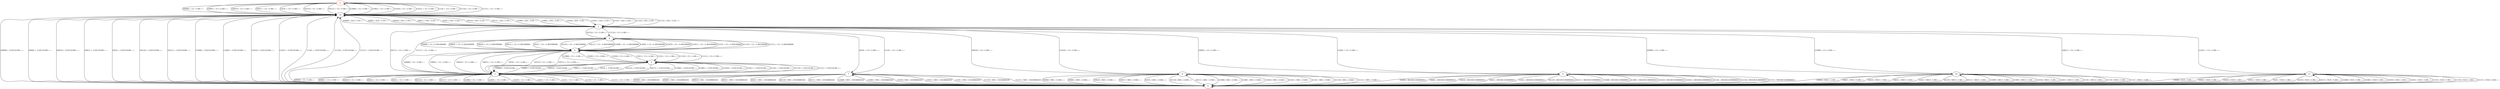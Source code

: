 digraph {
3 [color="red"]
0
1
2
4
5
6
7
8
9
10
11
12
3 -> 3 [label="0---- / ----------------"]
3 -> 12 [label="10000 / -11---1-00------"]
3 -> 12 [label="10001 / -11---1-00------"]
3 -> 12 [label="10010 / -11---1-00------"]
3 -> 12 [label="10011 / -11---1-00------"]
3 -> 12 [label="1010- / -11---1-00------"]
3 -> 12 [label="10110 / -11---1-00------"]
3 -> 12 [label="10111 / -11---1-00------"]
3 -> 12 [label="11000 / -11---1-00------"]
3 -> 12 [label="11001 / -11---1-00------"]
3 -> 12 [label="11010 / -11---1-00------"]
3 -> 12 [label="11011 / -11---1-00------"]
3 -> 12 [label="1110- / -11---1-00------"]
3 -> 12 [label="11110 / -11---1-00------"]
3 -> 12 [label="11111 / -11---1-00------"]
0 -> 0 [label="0---- / ----------------"]
0 -> 1 [label="10000 / -11---1-00------"]
0 -> 1 [label="10001 / -11---1-00------"]
0 -> 1 [label="10010 / -11---1-00------"]
0 -> 1 [label="10011 / -11---1-00------"]
0 -> 1 [label="1010- / -11---1-00------"]
0 -> 1 [label="10110 / -11---1-00------"]
0 -> 1 [label="10111 / -11---1-00------"]
0 -> 5 [label="11000 / -11---1-00------"]
0 -> 5 [label="11001 / -11---1-00------"]
0 -> 5 [label="11010 / -11---1-00------"]
0 -> 5 [label="11011 / -11---1-00------"]
0 -> 5 [label="1110- / -11---1-00------"]
0 -> 5 [label="11110 / -11---1-00------"]
0 -> 5 [label="11111 / -11---1-00------"]
1 -> 1 [label="0---- / ----------------"]
1 -> 6 [label="10000 / -11---1-00------"]
1 -> 6 [label="10001 / -11---1-00------"]
1 -> 6 [label="10010 / -11---1-00------"]
1 -> 6 [label="10011 / -11---1-00------"]
1 -> 6 [label="1010- / -11---1-00------"]
1 -> 6 [label="10110 / -11---1-00------"]
1 -> 6 [label="10111 / -11---1-00------"]
1 -> 6 [label="11000 / -11---1-00------"]
1 -> 6 [label="11001 / -11---1-00------"]
1 -> 6 [label="11010 / -11---1-00------"]
1 -> 6 [label="11011 / -11---1-00------"]
1 -> 6 [label="1110- / -11---1-00------"]
1 -> 6 [label="11110 / -11---1-00------"]
1 -> 6 [label="11111 / -11---1-00------"]
2 -> 2 [label="0---- / ----------------"]
2 -> 10 [label="10000 / -11---1-00------"]
2 -> 9 [label="10001 / -11---1-00------"]
2 -> 8 [label="10010 / -11---1-00------"]
2 -> 11 [label="10011 / -11---1-00------"]
2 -> 7 [label="1010- / -11---1-00------"]
2 -> 4 [label="10110 / -11---1-00------"]
2 -> 1 [label="10111 / -11---1-00------"]
2 -> 10 [label="11000 / -11---1-00------"]
2 -> 9 [label="11001 / -11---1-00------"]
2 -> 8 [label="11010 / -11---1-00------"]
2 -> 11 [label="11011 / -11---1-00------"]
2 -> 7 [label="1110- / -11---1-00------"]
2 -> 4 [label="11110 / -11---1-00------"]
2 -> 1 [label="11111 / -11---1-00------"]
4 -> 4 [label="0---- / ----------------"]
4 -> 0 [label="10000 / -11---1-00100000"]
4 -> 0 [label="10001 / -11---1-00100000"]
4 -> 0 [label="10010 / -11---1-00100000"]
4 -> 0 [label="10011 / -11---1-00100000"]
4 -> 0 [label="1010- / -11---1-00100000"]
4 -> 0 [label="10110 / -11---1-00100000"]
4 -> 0 [label="10111 / -11---1-00100000"]
4 -> 0 [label="11000 / -11---1-00100000"]
4 -> 0 [label="11001 / -11---1-00100000"]
4 -> 0 [label="11010 / -11---1-00100000"]
4 -> 0 [label="11011 / -11---1-00100000"]
4 -> 0 [label="1110- / -11---1-00100000"]
4 -> 0 [label="11110 / -11---1-00100000"]
4 -> 0 [label="11111 / -11---1-00100000"]
5 -> 5 [label="0---- / ----------------"]
5 -> 1 [label="10000 / -110110-00------"]
5 -> 1 [label="10001 / -110110-00------"]
5 -> 1 [label="10010 / -110110-00------"]
5 -> 1 [label="10011 / -110110-00------"]
5 -> 1 [label="1010- / -110110-00------"]
5 -> 1 [label="10110 / -110110-00------"]
5 -> 1 [label="10111 / -110110-00------"]
5 -> 1 [label="11000 / -110110-00------"]
5 -> 1 [label="11001 / -110110-00------"]
5 -> 1 [label="11010 / -110110-00------"]
5 -> 1 [label="11011 / -110110-00------"]
5 -> 1 [label="1110- / -110110-00------"]
5 -> 1 [label="11110 / -110110-00------"]
5 -> 1 [label="11111 / -110110-00------"]
6 -> 6 [label="0---- / ----------------"]
6 -> 12 [label="10000 / -110110-00------"]
6 -> 12 [label="10001 / -110110-00------"]
6 -> 12 [label="10010 / -110110-00------"]
6 -> 12 [label="10011 / -110110-00------"]
6 -> 12 [label="1010- / -110110-00------"]
6 -> 12 [label="10110 / -110110-00------"]
6 -> 12 [label="10111 / -110110-00------"]
6 -> 12 [label="11000 / -110110-00------"]
6 -> 12 [label="11001 / -110110-00------"]
6 -> 12 [label="11010 / -110110-00------"]
6 -> 12 [label="11011 / -110110-00------"]
6 -> 12 [label="1110- / -110110-00------"]
6 -> 12 [label="11110 / -110110-00------"]
6 -> 12 [label="11111 / -110110-00------"]
7 -> 7 [label="0---- / ----------------"]
7 -> 6 [label="10000 / 001---1010000101"]
7 -> 6 [label="10001 / 001---1010000101"]
7 -> 6 [label="10010 / 001---1010000101"]
7 -> 6 [label="10011 / 001---1010000101"]
7 -> 6 [label="1010- / 001---1010000101"]
7 -> 6 [label="10110 / 001---1010000101"]
7 -> 6 [label="10111 / 001---1010000101"]
7 -> 6 [label="11000 / 001---1010000101"]
7 -> 6 [label="11001 / 001---1010000101"]
7 -> 6 [label="11010 / 001---1010000101"]
7 -> 6 [label="11011 / 001---1010000101"]
7 -> 6 [label="1110- / 001---1010000101"]
7 -> 6 [label="11110 / 001---1010000101"]
7 -> 6 [label="11111 / 001---1010000101"]
8 -> 8 [label="0---- / ----------------"]
8 -> 6 [label="10000 / 001---1100------"]
8 -> 6 [label="10001 / 001---1100------"]
8 -> 6 [label="10010 / 001---1100------"]
8 -> 6 [label="10011 / 001---1100------"]
8 -> 6 [label="1010- / 001---1100------"]
8 -> 6 [label="10110 / 001---1100------"]
8 -> 6 [label="10111 / 001---1100------"]
8 -> 6 [label="11000 / 001---1100------"]
8 -> 6 [label="11001 / 001---1100------"]
8 -> 6 [label="11010 / 001---1100------"]
8 -> 6 [label="11011 / 001---1100------"]
8 -> 6 [label="1110- / 001---1100------"]
8 -> 6 [label="11110 / 001---1100------"]
8 -> 6 [label="11111 / 001---1100------"]
9 -> 9 [label="0---- / ----------------"]
9 -> 6 [label="10000 / 00100-0-00000011"]
9 -> 6 [label="10001 / 00100-0-00000011"]
9 -> 6 [label="10010 / 00100-0-00000011"]
9 -> 6 [label="10011 / 00100-0-00000011"]
9 -> 6 [label="1010- / 00100-0-00000011"]
9 -> 6 [label="10110 / 00100-0-00000011"]
9 -> 6 [label="10111 / 00100-0-00000011"]
9 -> 6 [label="11000 / 00100-0-00000011"]
9 -> 6 [label="11001 / 00100-0-00000011"]
9 -> 6 [label="11010 / 00100-0-00000011"]
9 -> 6 [label="11011 / 00100-0-00000011"]
9 -> 6 [label="1110- / 00100-0-00000011"]
9 -> 6 [label="11110 / 00100-0-00000011"]
9 -> 6 [label="11111 / 00100-0-00000011"]
10 -> 10 [label="0---- / ----------------"]
10 -> 6 [label="10000 / 0011--1-00------"]
10 -> 6 [label="10001 / 0011--1-00------"]
10 -> 6 [label="10010 / 0011--1-00------"]
10 -> 6 [label="10011 / 0011--1-00------"]
10 -> 6 [label="1010- / 0011--1-00------"]
10 -> 6 [label="10110 / 0011--1-00------"]
10 -> 6 [label="10111 / 0011--1-00------"]
10 -> 6 [label="11000 / 0011--1-00------"]
10 -> 6 [label="11001 / 0011--1-00------"]
10 -> 6 [label="11010 / 0011--1-00------"]
10 -> 6 [label="11011 / 0011--1-00------"]
10 -> 6 [label="1110- / 0011--1-00------"]
10 -> 6 [label="11110 / 0011--1-00------"]
10 -> 6 [label="11111 / 0011--1-00------"]
11 -> 11 [label="0---- / ----------------"]
11 -> 6 [label="10000 / 010---1-00------"]
11 -> 6 [label="10001 / 010---1-00------"]
11 -> 6 [label="10010 / 010---1-00------"]
11 -> 6 [label="10011 / 010---1-00------"]
11 -> 6 [label="1010- / 010---1-00------"]
11 -> 6 [label="10110 / 010---1-00------"]
11 -> 6 [label="10111 / 010---1-00------"]
11 -> 6 [label="11000 / 010---1-00------"]
11 -> 6 [label="11001 / 010---1-00------"]
11 -> 6 [label="11010 / 010---1-00------"]
11 -> 6 [label="11011 / 010---1-00------"]
11 -> 6 [label="1110- / 010---1-00------"]
11 -> 6 [label="11110 / 010---1-00------"]
11 -> 6 [label="11111 / 010---1-00------"]
12 -> 12 [label="0---- / ----------------"]
12 -> 2 [label="10000 / 101---1-01------"]
12 -> 2 [label="10001 / 101---1-01------"]
12 -> 2 [label="10010 / 101---1-01------"]
12 -> 2 [label="10011 / 101---1-01------"]
12 -> 2 [label="1010- / 101---1-01------"]
12 -> 2 [label="10110 / 101---1-01------"]
12 -> 2 [label="10111 / 101---1-01------"]
12 -> 2 [label="11000 / 101---1-01------"]
12 -> 2 [label="11001 / 101---1-01------"]
12 -> 2 [label="11010 / 101---1-01------"]
12 -> 2 [label="11011 / 101---1-01------"]
12 -> 2 [label="1110- / 101---1-01------"]
12 -> 2 [label="11110 / 101---1-01------"]
12 -> 2 [label="11111 / 101---1-01------"]
}
